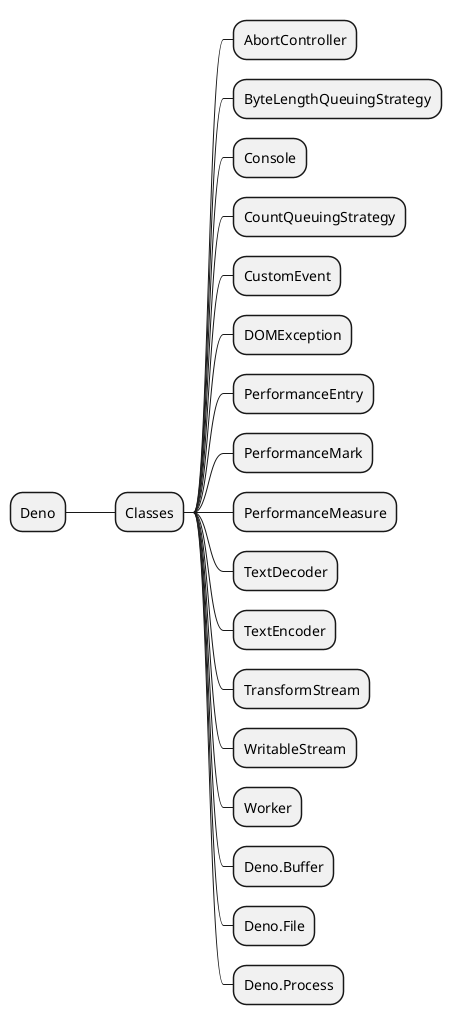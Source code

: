 @startmindmap
* Deno
** Classes
*** AbortController
*** ByteLengthQueuingStrategy
*** Console
*** CountQueuingStrategy
*** CustomEvent
*** DOMException
*** PerformanceEntry
*** PerformanceMark
*** PerformanceMeasure
*** TextDecoder
*** TextEncoder
*** TransformStream
*** WritableStream
*** Worker
*** Deno.Buffer
*** Deno.File
*** Deno.Process
@endmindmap

